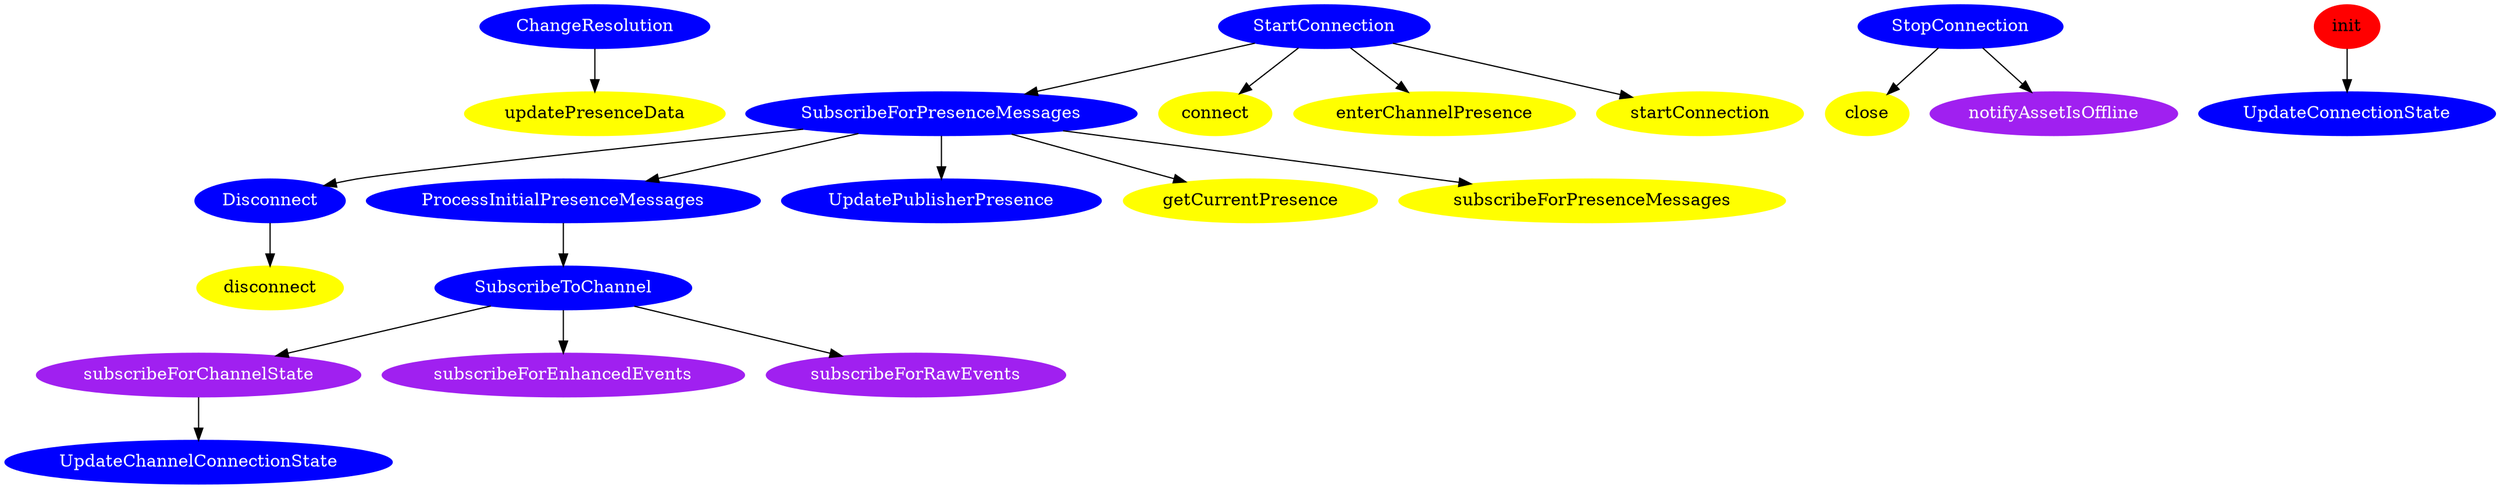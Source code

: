 digraph {
  subgraph workers {
    label = "Workers";
    node [style=filled, color=blue, fontcolor=white];

    // This is a list of all of the workers in the subscriber SDK
    ChangeResolution;
    Disconnect;
    ProcessInitialPresenceMessages;
    StartConnection;
    StopConnection;
    SubscribeForPresenceMessages;
    SubscribeToChannel;
    UpdateChannelConnectionState;
    UpdateConnectionState;
    UpdatePublisherPresence;
  }

  // Workers posted by workers

  ProcessInitialPresenceMessages -> SubscribeToChannel;

  StartConnection -> SubscribeForPresenceMessages;

  SubscribeForPresenceMessages -> Disconnect;
  SubscribeForPresenceMessages -> ProcessInitialPresenceMessages;
  SubscribeForPresenceMessages -> UpdatePublisherPresence;

  // Ably wrapper methods called by workers

  subgraph ably_wrapper {
    label = "Ably wrapper";
    node [style=filled, color=yellow];

    close;
    connect;
    disconnect;
    enterChannelPresence;
    getCurrentPresence;
    startConnection;
    subscribeForPresenceMessages;
    updatePresenceData;
  }

  ChangeResolution -> updatePresenceData;

  Disconnect -> disconnect;

  StartConnection -> connect;
  StartConnection -> enterChannelPresence;
  StartConnection -> startConnection;

  StopConnection -> close;

  SubscribeForPresenceMessages -> getCurrentPresence;
  SubscribeForPresenceMessages -> subscribeForPresenceMessages;

  // SubscriberInteractor methods called by workers

  subgraph CoreSubscriber_SubscriberInteractor {
    label = "CoreSubscriber’s implementation of SubscriberInteractor"
    node [style=filled, color=purple, fontcolor=white];

    notifyAssetIsOffline;
    subscribeForChannelState;
    subscribeForEnhancedEvents;
    subscribeForRawEvents;
  }

  StopConnection -> notifyAssetIsOffline;

  SubscribeToChannel -> subscribeForChannelState;
  SubscribeToChannel -> subscribeForEnhancedEvents;
  SubscribeToChannel -> subscribeForRawEvents;

  // CoreSubscriber enqueued workers

  // This is currently done in a very simplistic way: doesn’t care about which methods call other methods inside this class

  subgraph CoreSubscriber_public_methods {
    label = "CoreSubscriber public methods";
    node [style=filled, color=red];

    init;
  }

  init -> UpdateConnectionState

  subscribeForChannelState -> UpdateChannelConnectionState
}
